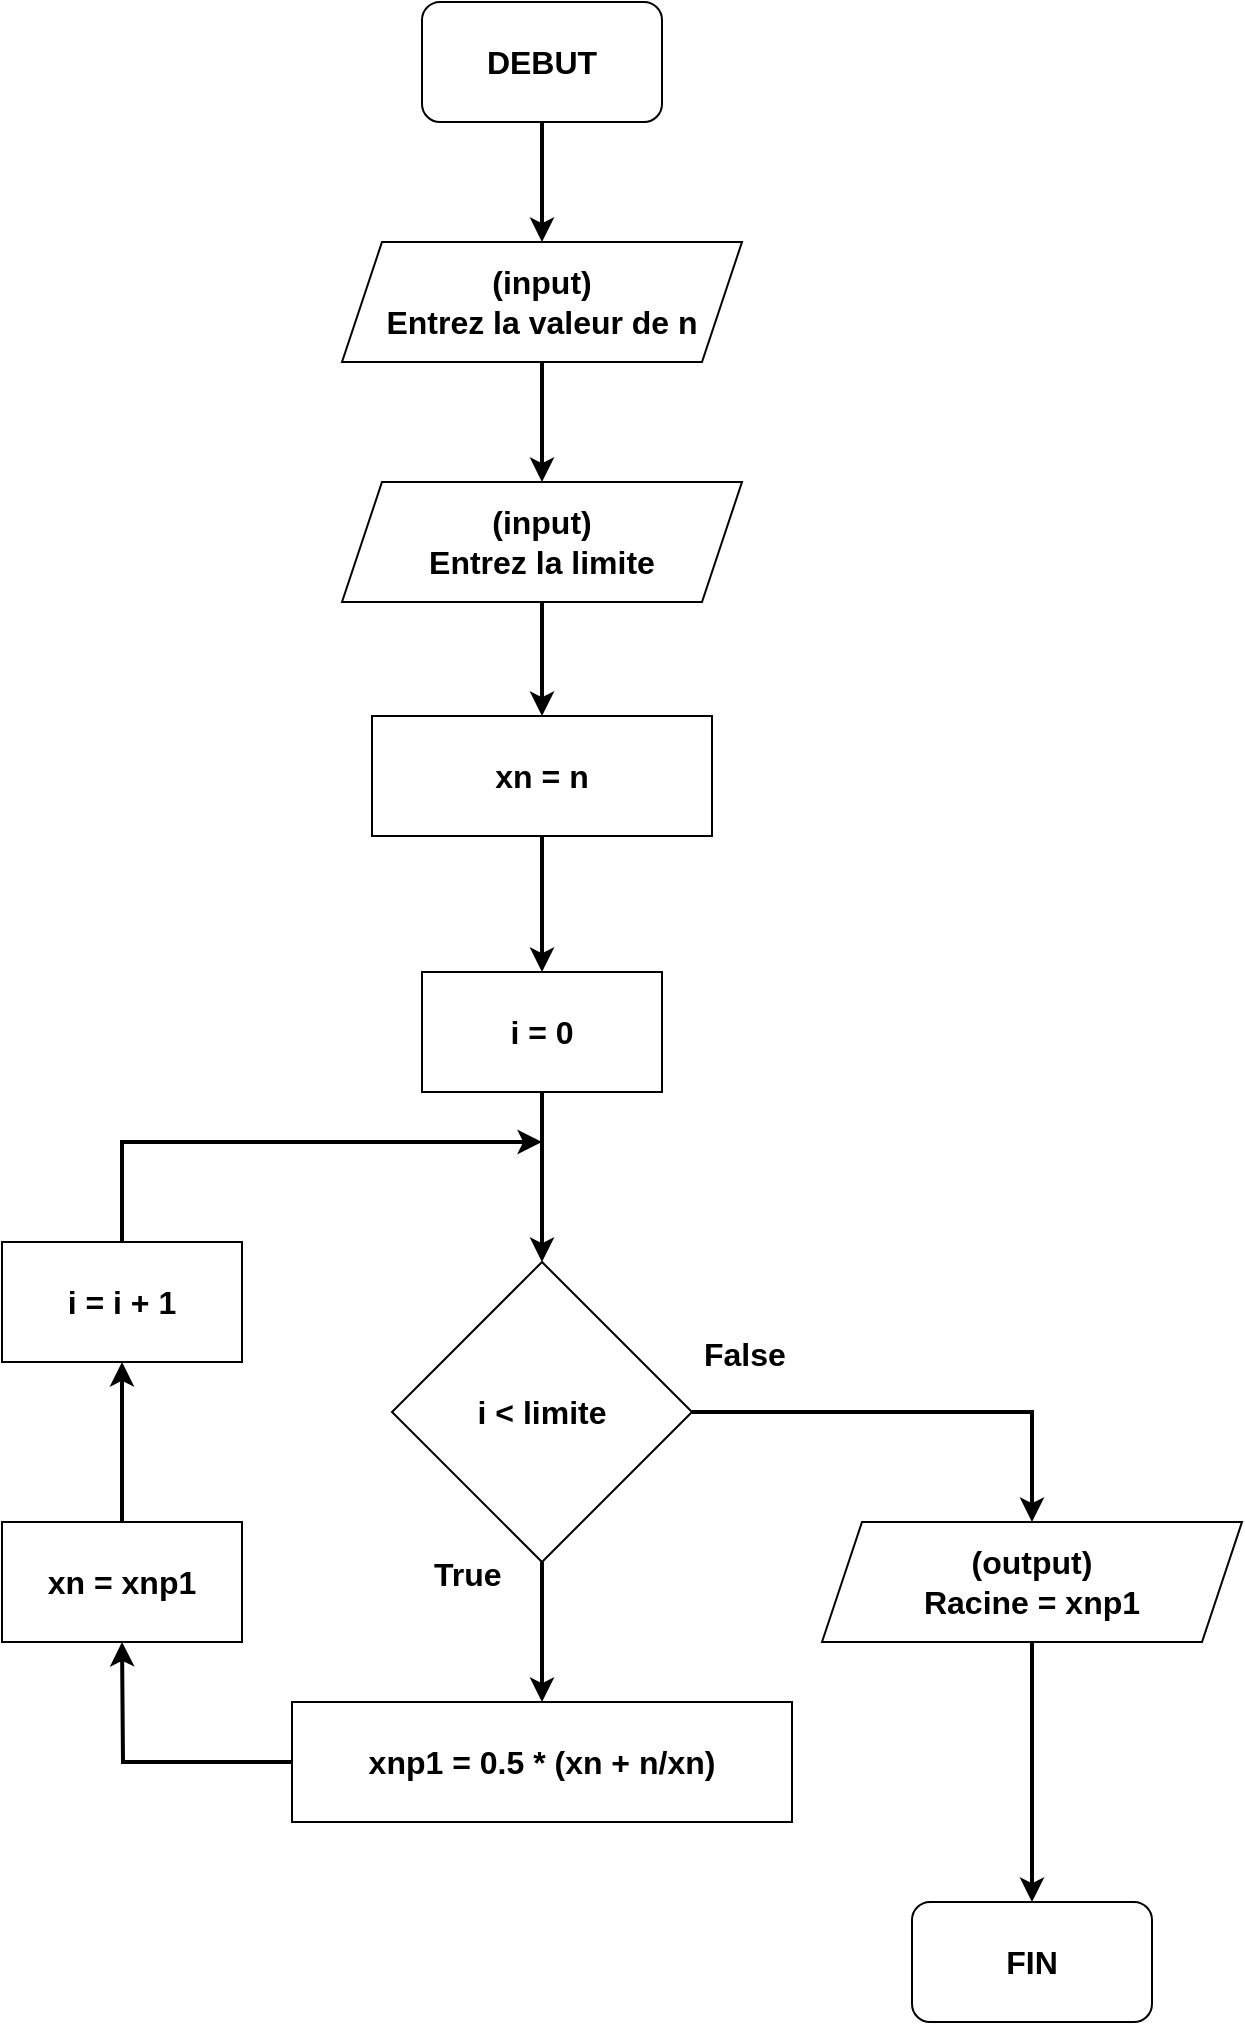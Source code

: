 <mxfile version="20.3.0" type="device"><diagram id="MZZHLzOF4PQ0AtfAR_YN" name="Page-1"><mxGraphModel dx="1102" dy="685" grid="1" gridSize="10" guides="1" tooltips="1" connect="1" arrows="1" fold="1" page="1" pageScale="1" pageWidth="827" pageHeight="1169" math="0" shadow="0"><root><mxCell id="0"/><mxCell id="1" parent="0"/><mxCell id="UKYJFVUbGfO0qgSrXVmr-5" style="edgeStyle=orthogonalEdgeStyle;rounded=0;orthogonalLoop=1;jettySize=auto;html=1;exitX=0.5;exitY=1;exitDx=0;exitDy=0;fontSize=16;strokeWidth=2;" parent="1" source="UKYJFVUbGfO0qgSrXVmr-1" target="UKYJFVUbGfO0qgSrXVmr-3" edge="1"><mxGeometry relative="1" as="geometry"/></mxCell><mxCell id="UKYJFVUbGfO0qgSrXVmr-1" value="&lt;font style=&quot;font-size: 16px;&quot;&gt;&lt;b&gt;DEBUT&lt;/b&gt;&lt;/font&gt;" style="rounded=1;whiteSpace=wrap;html=1;" parent="1" vertex="1"><mxGeometry x="330" y="40" width="120" height="60" as="geometry"/></mxCell><mxCell id="UKYJFVUbGfO0qgSrXVmr-6" style="edgeStyle=orthogonalEdgeStyle;rounded=0;orthogonalLoop=1;jettySize=auto;html=1;exitX=0.5;exitY=1;exitDx=0;exitDy=0;entryX=0.5;entryY=0;entryDx=0;entryDy=0;fontSize=16;strokeWidth=2;" parent="1" source="UKYJFVUbGfO0qgSrXVmr-3" target="UKYJFVUbGfO0qgSrXVmr-4" edge="1"><mxGeometry relative="1" as="geometry"/></mxCell><mxCell id="UKYJFVUbGfO0qgSrXVmr-3" value="&lt;b&gt;(input)&lt;br&gt;Entrez la valeur de n&lt;/b&gt;" style="shape=parallelogram;perimeter=parallelogramPerimeter;whiteSpace=wrap;html=1;fixedSize=1;fontSize=16;" parent="1" vertex="1"><mxGeometry x="290" y="160" width="200" height="60" as="geometry"/></mxCell><mxCell id="UKYJFVUbGfO0qgSrXVmr-8" style="edgeStyle=orthogonalEdgeStyle;rounded=0;orthogonalLoop=1;jettySize=auto;html=1;exitX=0.5;exitY=1;exitDx=0;exitDy=0;strokeWidth=2;fontSize=16;" parent="1" source="UKYJFVUbGfO0qgSrXVmr-4" target="UKYJFVUbGfO0qgSrXVmr-7" edge="1"><mxGeometry relative="1" as="geometry"/></mxCell><mxCell id="UKYJFVUbGfO0qgSrXVmr-4" value="&lt;b&gt;(input)&lt;br&gt;Entrez la limite&lt;/b&gt;" style="shape=parallelogram;perimeter=parallelogramPerimeter;whiteSpace=wrap;html=1;fixedSize=1;fontSize=16;" parent="1" vertex="1"><mxGeometry x="290" y="280" width="200" height="60" as="geometry"/></mxCell><mxCell id="UKYJFVUbGfO0qgSrXVmr-11" style="edgeStyle=orthogonalEdgeStyle;rounded=0;orthogonalLoop=1;jettySize=auto;html=1;exitX=0.5;exitY=1;exitDx=0;exitDy=0;entryX=0.5;entryY=0;entryDx=0;entryDy=0;strokeWidth=2;fontSize=16;" parent="1" source="UKYJFVUbGfO0qgSrXVmr-7" target="UKYJFVUbGfO0qgSrXVmr-9" edge="1"><mxGeometry relative="1" as="geometry"/></mxCell><mxCell id="UKYJFVUbGfO0qgSrXVmr-7" value="&lt;b&gt;xn = n&lt;/b&gt;" style="rounded=0;whiteSpace=wrap;html=1;fontSize=16;" parent="1" vertex="1"><mxGeometry x="305" y="397" width="170" height="60" as="geometry"/></mxCell><mxCell id="UKYJFVUbGfO0qgSrXVmr-12" style="edgeStyle=orthogonalEdgeStyle;rounded=0;orthogonalLoop=1;jettySize=auto;html=1;exitX=0.5;exitY=1;exitDx=0;exitDy=0;strokeWidth=2;fontSize=16;" parent="1" source="UKYJFVUbGfO0qgSrXVmr-9" target="UKYJFVUbGfO0qgSrXVmr-10" edge="1"><mxGeometry relative="1" as="geometry"/></mxCell><mxCell id="UKYJFVUbGfO0qgSrXVmr-9" value="&lt;b&gt;i = 0&lt;/b&gt;" style="rounded=0;whiteSpace=wrap;html=1;fontSize=16;" parent="1" vertex="1"><mxGeometry x="330" y="525" width="120" height="60" as="geometry"/></mxCell><mxCell id="UKYJFVUbGfO0qgSrXVmr-14" style="edgeStyle=orthogonalEdgeStyle;rounded=0;orthogonalLoop=1;jettySize=auto;html=1;exitX=0.5;exitY=1;exitDx=0;exitDy=0;entryX=0.5;entryY=0;entryDx=0;entryDy=0;strokeWidth=2;fontSize=16;" parent="1" source="UKYJFVUbGfO0qgSrXVmr-10" target="UKYJFVUbGfO0qgSrXVmr-13" edge="1"><mxGeometry relative="1" as="geometry"/></mxCell><mxCell id="UKYJFVUbGfO0qgSrXVmr-22" style="edgeStyle=orthogonalEdgeStyle;rounded=0;orthogonalLoop=1;jettySize=auto;html=1;exitX=1;exitY=0.5;exitDx=0;exitDy=0;entryX=0.5;entryY=0;entryDx=0;entryDy=0;strokeWidth=2;fontSize=16;" parent="1" source="UKYJFVUbGfO0qgSrXVmr-10" target="UKYJFVUbGfO0qgSrXVmr-20" edge="1"><mxGeometry relative="1" as="geometry"/></mxCell><mxCell id="UKYJFVUbGfO0qgSrXVmr-10" value="&lt;b&gt;i &amp;lt; limite&lt;/b&gt;" style="rhombus;whiteSpace=wrap;html=1;fontSize=16;" parent="1" vertex="1"><mxGeometry x="315" y="670" width="150" height="150" as="geometry"/></mxCell><mxCell id="UKYJFVUbGfO0qgSrXVmr-16" style="edgeStyle=orthogonalEdgeStyle;rounded=0;orthogonalLoop=1;jettySize=auto;html=1;exitX=0;exitY=0.5;exitDx=0;exitDy=0;strokeWidth=2;fontSize=16;" parent="1" source="UKYJFVUbGfO0qgSrXVmr-13" edge="1"><mxGeometry relative="1" as="geometry"><mxPoint x="180" y="860" as="targetPoint"/></mxGeometry></mxCell><mxCell id="UKYJFVUbGfO0qgSrXVmr-13" value="&lt;b&gt;xnp1 = 0.5 * (xn + n/xn)&lt;/b&gt;" style="rounded=0;whiteSpace=wrap;html=1;fontSize=16;" parent="1" vertex="1"><mxGeometry x="265" y="890" width="250" height="60" as="geometry"/></mxCell><mxCell id="UKYJFVUbGfO0qgSrXVmr-15" value="&lt;b&gt;i = i + 1&lt;/b&gt;" style="rounded=0;whiteSpace=wrap;html=1;fontSize=16;" parent="1" vertex="1"><mxGeometry x="120" y="660" width="120" height="60" as="geometry"/></mxCell><mxCell id="UKYJFVUbGfO0qgSrXVmr-18" value="" style="endArrow=classic;html=1;rounded=0;strokeWidth=2;fontSize=16;exitX=0.5;exitY=0;exitDx=0;exitDy=0;" parent="1" source="UKYJFVUbGfO0qgSrXVmr-15" edge="1"><mxGeometry width="50" height="50" relative="1" as="geometry"><mxPoint x="390" y="840" as="sourcePoint"/><mxPoint x="390" y="610" as="targetPoint"/><Array as="points"><mxPoint x="180" y="610"/></Array></mxGeometry></mxCell><mxCell id="UKYJFVUbGfO0qgSrXVmr-19" value="&lt;font style=&quot;font-size: 16px;&quot;&gt;&lt;b&gt;FIN&lt;/b&gt;&lt;/font&gt;" style="rounded=1;whiteSpace=wrap;html=1;" parent="1" vertex="1"><mxGeometry x="575" y="990" width="120" height="60" as="geometry"/></mxCell><mxCell id="UKYJFVUbGfO0qgSrXVmr-21" style="edgeStyle=orthogonalEdgeStyle;rounded=0;orthogonalLoop=1;jettySize=auto;html=1;entryX=0.5;entryY=0;entryDx=0;entryDy=0;strokeWidth=2;fontSize=16;" parent="1" source="UKYJFVUbGfO0qgSrXVmr-20" target="UKYJFVUbGfO0qgSrXVmr-19" edge="1"><mxGeometry relative="1" as="geometry"/></mxCell><mxCell id="UKYJFVUbGfO0qgSrXVmr-20" value="&lt;b&gt;(output)&lt;br&gt;Racine = xnp1&lt;/b&gt;" style="shape=parallelogram;perimeter=parallelogramPerimeter;whiteSpace=wrap;html=1;fixedSize=1;fontSize=16;" parent="1" vertex="1"><mxGeometry x="530" y="800" width="210" height="60" as="geometry"/></mxCell><mxCell id="UKYJFVUbGfO0qgSrXVmr-23" value="False" style="text;strokeColor=none;fillColor=none;align=left;verticalAlign=middle;spacingLeft=4;spacingRight=4;overflow=hidden;points=[[0,0.5],[1,0.5]];portConstraint=eastwest;rotatable=0;fontSize=16;fontStyle=1" parent="1" vertex="1"><mxGeometry x="465" y="700" width="80" height="30" as="geometry"/></mxCell><mxCell id="UKYJFVUbGfO0qgSrXVmr-24" value="True" style="text;strokeColor=none;fillColor=none;align=left;verticalAlign=middle;spacingLeft=4;spacingRight=4;overflow=hidden;points=[[0,0.5],[1,0.5]];portConstraint=eastwest;rotatable=0;fontSize=16;fontStyle=1" parent="1" vertex="1"><mxGeometry x="330" y="810" width="80" height="30" as="geometry"/></mxCell><mxCell id="pLeiMwK4yfsDKKkJVDaM-1" value="&lt;b&gt;xn = xnp1&lt;/b&gt;" style="rounded=0;whiteSpace=wrap;html=1;fontSize=16;" vertex="1" parent="1"><mxGeometry x="120" y="800" width="120" height="60" as="geometry"/></mxCell><mxCell id="pLeiMwK4yfsDKKkJVDaM-2" style="edgeStyle=orthogonalEdgeStyle;rounded=0;orthogonalLoop=1;jettySize=auto;html=1;exitX=0.5;exitY=0;exitDx=0;exitDy=0;entryX=0.5;entryY=1;entryDx=0;entryDy=0;strokeWidth=2;fontSize=16;" edge="1" parent="1" source="pLeiMwK4yfsDKKkJVDaM-1" target="UKYJFVUbGfO0qgSrXVmr-15"><mxGeometry relative="1" as="geometry"><mxPoint x="400" y="830" as="sourcePoint"/><mxPoint x="400" y="900" as="targetPoint"/></mxGeometry></mxCell></root></mxGraphModel></diagram></mxfile>